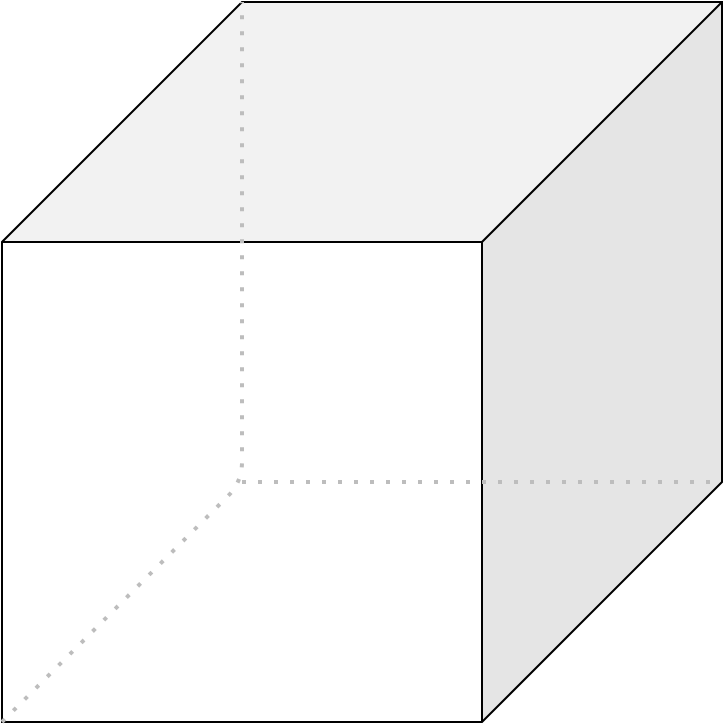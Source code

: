 <mxfile version="13.10.0" type="github">
  <diagram id="zIyZFx3Gzkx1ZShAhbHg" name="Page-1">
    <mxGraphModel dx="1092" dy="806" grid="1" gridSize="10" guides="1" tooltips="1" connect="1" arrows="1" fold="1" page="1" pageScale="1" pageWidth="850" pageHeight="1100" math="0" shadow="0">
      <root>
        <mxCell id="0" />
        <mxCell id="1" parent="0" />
        <mxCell id="NyP6Dlkk7SOf8Pi-9A_n-2" value="" style="shape=cube;whiteSpace=wrap;html=1;boundedLbl=1;backgroundOutline=1;darkOpacity=0.05;darkOpacity2=0.1;flipH=1;size=120;fillColor=none;" vertex="1" parent="1">
          <mxGeometry x="160" y="240" width="360" height="360" as="geometry" />
        </mxCell>
        <mxCell id="NyP6Dlkk7SOf8Pi-9A_n-6" value="" style="endArrow=none;dashed=1;html=1;dashPattern=1 3;strokeWidth=2;exitX=1;exitY=1;exitDx=0;exitDy=0;exitPerimeter=0;entryX=0;entryY=0;entryDx=240;entryDy=0;entryPerimeter=0;strokeColor=#BDBDBD;" edge="1" parent="1" source="NyP6Dlkk7SOf8Pi-9A_n-2" target="NyP6Dlkk7SOf8Pi-9A_n-2">
          <mxGeometry width="50" height="50" relative="1" as="geometry">
            <mxPoint x="400" y="440" as="sourcePoint" />
            <mxPoint x="100" y="530" as="targetPoint" />
            <Array as="points">
              <mxPoint x="280" y="480" />
            </Array>
          </mxGeometry>
        </mxCell>
        <mxCell id="NyP6Dlkk7SOf8Pi-9A_n-7" value="" style="endArrow=none;dashed=1;html=1;dashPattern=1 3;strokeWidth=2;entryX=0;entryY=0;entryDx=0;entryDy=240;entryPerimeter=0;strokeColor=#BDBDBD;" edge="1" parent="1" target="NyP6Dlkk7SOf8Pi-9A_n-2">
          <mxGeometry width="50" height="50" relative="1" as="geometry">
            <mxPoint x="280" y="480" as="sourcePoint" />
            <mxPoint x="330" y="390" as="targetPoint" />
          </mxGeometry>
        </mxCell>
      </root>
    </mxGraphModel>
  </diagram>
</mxfile>
